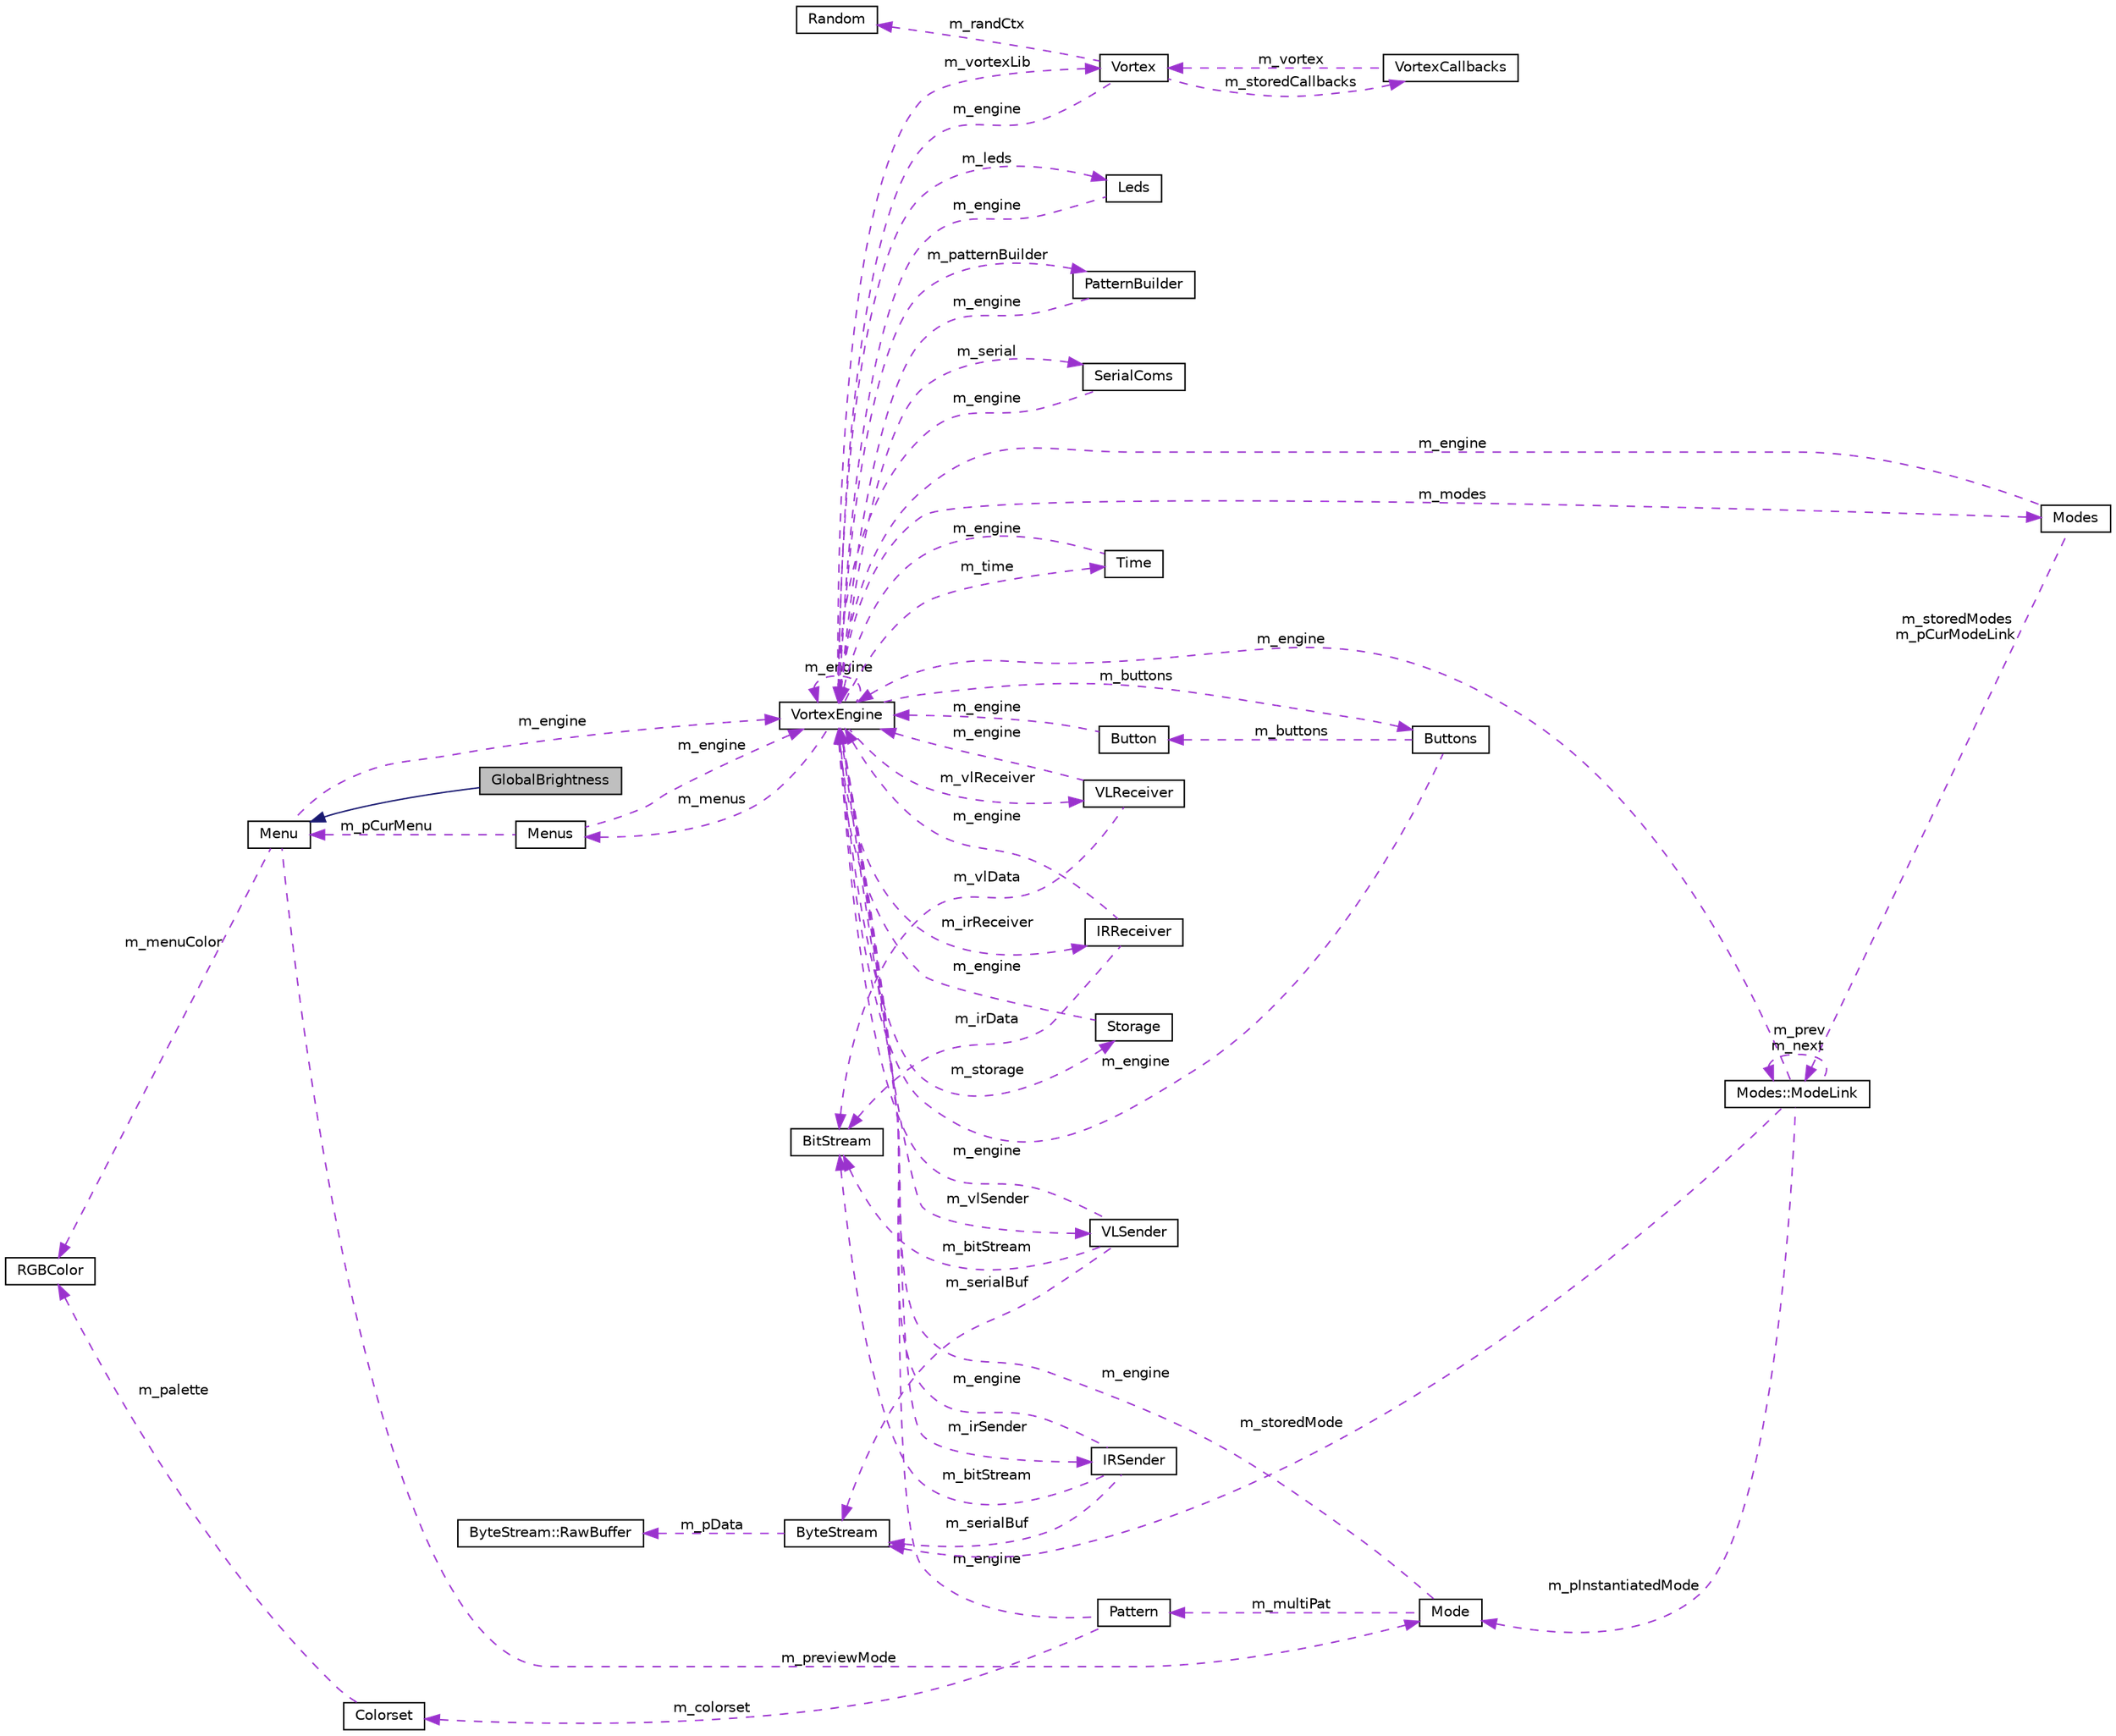 digraph "GlobalBrightness"
{
 // INTERACTIVE_SVG=YES
 // LATEX_PDF_SIZE
  bgcolor="transparent";
  edge [fontname="Helvetica",fontsize="10",labelfontname="Helvetica",labelfontsize="10"];
  node [fontname="Helvetica",fontsize="10",shape=record];
  rankdir="LR";
  Node1 [label="GlobalBrightness",height=0.2,width=0.4,color="black", fillcolor="grey75", style="filled", fontcolor="black",tooltip=" "];
  Node2 -> Node1 [dir="back",color="midnightblue",fontsize="10",style="solid"];
  Node2 [label="Menu",height=0.2,width=0.4,color="black",URL="$classMenu.html",tooltip=" "];
  Node3 -> Node2 [dir="back",color="darkorchid3",fontsize="10",style="dashed",label=" m_previewMode" ];
  Node3 [label="Mode",height=0.2,width=0.4,color="black",URL="$classMode.html",tooltip=" "];
  Node4 -> Node3 [dir="back",color="darkorchid3",fontsize="10",style="dashed",label=" m_engine" ];
  Node4 [label="VortexEngine",height=0.2,width=0.4,color="black",URL="$classVortexEngine.html",tooltip=" "];
  Node5 -> Node4 [dir="back",color="darkorchid3",fontsize="10",style="dashed",label=" m_vlReceiver" ];
  Node5 [label="VLReceiver",height=0.2,width=0.4,color="black",URL="$classVLReceiver.html",tooltip=" "];
  Node4 -> Node5 [dir="back",color="darkorchid3",fontsize="10",style="dashed",label=" m_engine" ];
  Node6 -> Node5 [dir="back",color="darkorchid3",fontsize="10",style="dashed",label=" m_vlData" ];
  Node6 [label="BitStream",height=0.2,width=0.4,color="black",URL="$classBitStream.html",tooltip=" "];
  Node7 -> Node4 [dir="back",color="darkorchid3",fontsize="10",style="dashed",label=" m_storage" ];
  Node7 [label="Storage",height=0.2,width=0.4,color="black",URL="$classStorage.html",tooltip=" "];
  Node4 -> Node7 [dir="back",color="darkorchid3",fontsize="10",style="dashed",label=" m_engine" ];
  Node8 -> Node4 [dir="back",color="darkorchid3",fontsize="10",style="dashed",label=" m_irSender" ];
  Node8 [label="IRSender",height=0.2,width=0.4,color="black",URL="$classIRSender.html",tooltip=" "];
  Node4 -> Node8 [dir="back",color="darkorchid3",fontsize="10",style="dashed",label=" m_engine" ];
  Node6 -> Node8 [dir="back",color="darkorchid3",fontsize="10",style="dashed",label=" m_bitStream" ];
  Node9 -> Node8 [dir="back",color="darkorchid3",fontsize="10",style="dashed",label=" m_serialBuf" ];
  Node9 [label="ByteStream",height=0.2,width=0.4,color="black",URL="$classByteStream.html",tooltip=" "];
  Node10 -> Node9 [dir="back",color="darkorchid3",fontsize="10",style="dashed",label=" m_pData" ];
  Node10 [label="ByteStream::RawBuffer",height=0.2,width=0.4,color="black",URL="$structByteStream_1_1RawBuffer.html",tooltip=" "];
  Node4 -> Node4 [dir="back",color="darkorchid3",fontsize="10",style="dashed",label=" m_engine" ];
  Node11 -> Node4 [dir="back",color="darkorchid3",fontsize="10",style="dashed",label=" m_buttons" ];
  Node11 [label="Buttons",height=0.2,width=0.4,color="black",URL="$classButtons.html",tooltip=" "];
  Node4 -> Node11 [dir="back",color="darkorchid3",fontsize="10",style="dashed",label=" m_engine" ];
  Node12 -> Node11 [dir="back",color="darkorchid3",fontsize="10",style="dashed",label=" m_buttons" ];
  Node12 [label="Button",height=0.2,width=0.4,color="black",URL="$classButton.html",tooltip=" "];
  Node4 -> Node12 [dir="back",color="darkorchid3",fontsize="10",style="dashed",label=" m_engine" ];
  Node13 -> Node4 [dir="back",color="darkorchid3",fontsize="10",style="dashed",label=" m_leds" ];
  Node13 [label="Leds",height=0.2,width=0.4,color="black",URL="$classLeds.html",tooltip=" "];
  Node4 -> Node13 [dir="back",color="darkorchid3",fontsize="10",style="dashed",label=" m_engine" ];
  Node14 -> Node4 [dir="back",color="darkorchid3",fontsize="10",style="dashed",label=" m_patternBuilder" ];
  Node14 [label="PatternBuilder",height=0.2,width=0.4,color="black",URL="$classPatternBuilder.html",tooltip=" "];
  Node4 -> Node14 [dir="back",color="darkorchid3",fontsize="10",style="dashed",label=" m_engine" ];
  Node15 -> Node4 [dir="back",color="darkorchid3",fontsize="10",style="dashed",label=" m_vlSender" ];
  Node15 [label="VLSender",height=0.2,width=0.4,color="black",URL="$classVLSender.html",tooltip=" "];
  Node4 -> Node15 [dir="back",color="darkorchid3",fontsize="10",style="dashed",label=" m_engine" ];
  Node6 -> Node15 [dir="back",color="darkorchid3",fontsize="10",style="dashed",label=" m_bitStream" ];
  Node9 -> Node15 [dir="back",color="darkorchid3",fontsize="10",style="dashed",label=" m_serialBuf" ];
  Node16 -> Node4 [dir="back",color="darkorchid3",fontsize="10",style="dashed",label=" m_modes" ];
  Node16 [label="Modes",height=0.2,width=0.4,color="black",URL="$classModes.html",tooltip=" "];
  Node4 -> Node16 [dir="back",color="darkorchid3",fontsize="10",style="dashed",label=" m_engine" ];
  Node17 -> Node16 [dir="back",color="darkorchid3",fontsize="10",style="dashed",label=" m_storedModes\nm_pCurModeLink" ];
  Node17 [label="Modes::ModeLink",height=0.2,width=0.4,color="black",URL="$classModes_1_1ModeLink.html",tooltip=" "];
  Node3 -> Node17 [dir="back",color="darkorchid3",fontsize="10",style="dashed",label=" m_pInstantiatedMode" ];
  Node4 -> Node17 [dir="back",color="darkorchid3",fontsize="10",style="dashed",label=" m_engine" ];
  Node9 -> Node17 [dir="back",color="darkorchid3",fontsize="10",style="dashed",label=" m_storedMode" ];
  Node17 -> Node17 [dir="back",color="darkorchid3",fontsize="10",style="dashed",label=" m_prev\nm_next" ];
  Node18 -> Node4 [dir="back",color="darkorchid3",fontsize="10",style="dashed",label=" m_serial" ];
  Node18 [label="SerialComs",height=0.2,width=0.4,color="black",URL="$classSerialComs.html",tooltip=" "];
  Node4 -> Node18 [dir="back",color="darkorchid3",fontsize="10",style="dashed",label=" m_engine" ];
  Node19 -> Node4 [dir="back",color="darkorchid3",fontsize="10",style="dashed",label=" m_vortexLib" ];
  Node19 [label="Vortex",height=0.2,width=0.4,color="black",URL="$classVortex.html",tooltip=" "];
  Node20 -> Node19 [dir="back",color="darkorchid3",fontsize="10",style="dashed",label=" m_randCtx" ];
  Node20 [label="Random",height=0.2,width=0.4,color="black",URL="$classRandom.html",tooltip=" "];
  Node4 -> Node19 [dir="back",color="darkorchid3",fontsize="10",style="dashed",label=" m_engine" ];
  Node21 -> Node19 [dir="back",color="darkorchid3",fontsize="10",style="dashed",label=" m_storedCallbacks" ];
  Node21 [label="VortexCallbacks",height=0.2,width=0.4,color="black",URL="$classVortexCallbacks.html",tooltip=" "];
  Node19 -> Node21 [dir="back",color="darkorchid3",fontsize="10",style="dashed",label=" m_vortex" ];
  Node22 -> Node4 [dir="back",color="darkorchid3",fontsize="10",style="dashed",label=" m_irReceiver" ];
  Node22 [label="IRReceiver",height=0.2,width=0.4,color="black",URL="$classIRReceiver.html",tooltip=" "];
  Node4 -> Node22 [dir="back",color="darkorchid3",fontsize="10",style="dashed",label=" m_engine" ];
  Node6 -> Node22 [dir="back",color="darkorchid3",fontsize="10",style="dashed",label=" m_irData" ];
  Node23 -> Node4 [dir="back",color="darkorchid3",fontsize="10",style="dashed",label=" m_time" ];
  Node23 [label="Time",height=0.2,width=0.4,color="black",URL="$classTime.html",tooltip=" "];
  Node4 -> Node23 [dir="back",color="darkorchid3",fontsize="10",style="dashed",label=" m_engine" ];
  Node24 -> Node4 [dir="back",color="darkorchid3",fontsize="10",style="dashed",label=" m_menus" ];
  Node24 [label="Menus",height=0.2,width=0.4,color="black",URL="$classMenus.html",tooltip=" "];
  Node4 -> Node24 [dir="back",color="darkorchid3",fontsize="10",style="dashed",label=" m_engine" ];
  Node2 -> Node24 [dir="back",color="darkorchid3",fontsize="10",style="dashed",label=" m_pCurMenu" ];
  Node25 -> Node3 [dir="back",color="darkorchid3",fontsize="10",style="dashed",label=" m_multiPat" ];
  Node25 [label="Pattern",height=0.2,width=0.4,color="black",URL="$classPattern.html",tooltip=" "];
  Node4 -> Node25 [dir="back",color="darkorchid3",fontsize="10",style="dashed",label=" m_engine" ];
  Node26 -> Node25 [dir="back",color="darkorchid3",fontsize="10",style="dashed",label=" m_colorset" ];
  Node26 [label="Colorset",height=0.2,width=0.4,color="black",URL="$classColorset.html",tooltip=" "];
  Node27 -> Node26 [dir="back",color="darkorchid3",fontsize="10",style="dashed",label=" m_palette" ];
  Node27 [label="RGBColor",height=0.2,width=0.4,color="black",URL="$classRGBColor.html",tooltip=" "];
  Node27 -> Node2 [dir="back",color="darkorchid3",fontsize="10",style="dashed",label=" m_menuColor" ];
  Node4 -> Node2 [dir="back",color="darkorchid3",fontsize="10",style="dashed",label=" m_engine" ];
}
